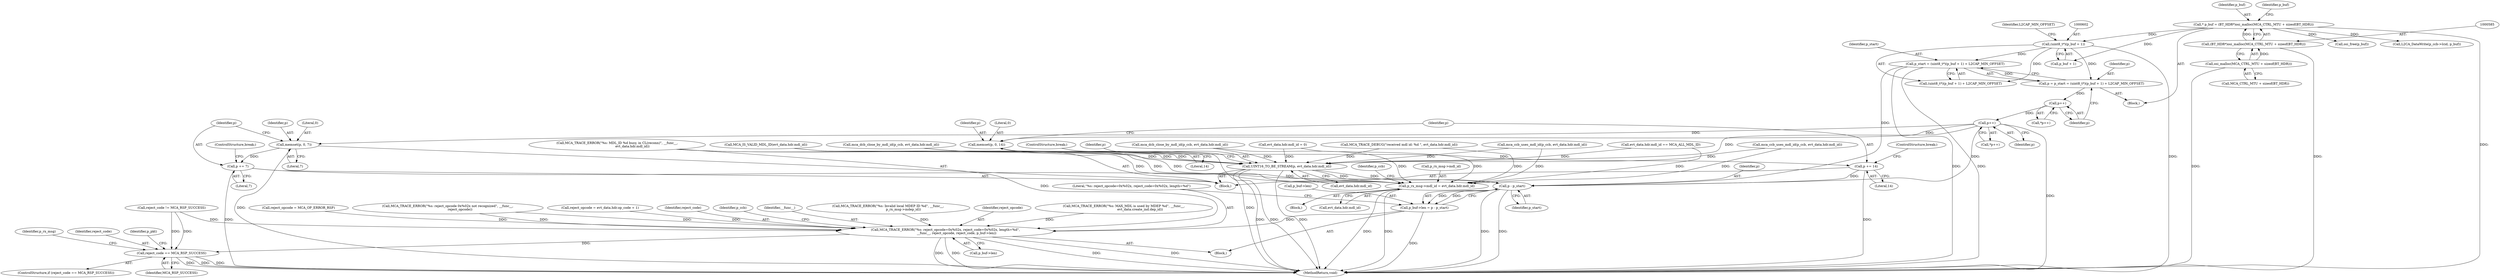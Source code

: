 digraph "0_Android_5216e6120160b28d76e9ee4dff9995e772647511@pointer" {
"1000614" [label="(Call,p++)"];
"1000609" [label="(Call,p++)"];
"1000596" [label="(Call,p = p_start = (uint8_t*)(p_buf + 1) + L2CAP_MIN_OFFSET)"];
"1000598" [label="(Call,p_start = (uint8_t*)(p_buf + 1) + L2CAP_MIN_OFFSET)"];
"1000601" [label="(Call,(uint8_t*)(p_buf + 1))"];
"1000582" [label="(Call,* p_buf = (BT_HDR*)osi_malloc(MCA_CTRL_MTU + sizeof(BT_HDR)))"];
"1000584" [label="(Call,(BT_HDR*)osi_malloc(MCA_CTRL_MTU + sizeof(BT_HDR)))"];
"1000586" [label="(Call,osi_malloc(MCA_CTRL_MTU + sizeof(BT_HDR)))"];
"1000629" [label="(Call,UINT16_TO_BE_STREAM(p, evt_data.hdr.mdl_id))"];
"1000671" [label="(Call,p - p_start)"];
"1000667" [label="(Call,p_buf->len = p - p_start)"];
"1000674" [label="(Call,MCA_TRACE_ERROR(\"%s: reject_opcode=0x%02x, reject_code=0x%02x, length=%d\",\n                      __func__, reject_opcode, reject_code, p_buf->len))"];
"1000692" [label="(Call,reject_code == MCA_RSP_SUCCESS)"];
"1000705" [label="(Call,p_rx_msg->mdl_id = evt_data.hdr.mdl_id)"];
"1000638" [label="(Call,memset(p, 0, 7))"];
"1000642" [label="(Call,p += 7)"];
"1000647" [label="(Call,memset(p, 0, 14))"];
"1000651" [label="(Call,p += 14)"];
"1000649" [label="(Literal,0)"];
"1000638" [label="(Call,memset(p, 0, 7))"];
"1000693" [label="(Identifier,reject_code)"];
"1000672" [label="(Identifier,p)"];
"1000606" [label="(Identifier,L2CAP_MIN_OFFSET)"];
"1000689" [label="(Call,osi_free(p_buf))"];
"1000640" [label="(Literal,0)"];
"1000537" [label="(Call,MCA_TRACE_ERROR(\"%s: MDL_ID %d busy, in CL(reconn)\", __func__,\n                              evt_data.hdr.mdl_id))"];
"1000674" [label="(Call,MCA_TRACE_ERROR(\"%s: reject_opcode=0x%02x, reject_code=0x%02x, length=%d\",\n                      __func__, reject_opcode, reject_code, p_buf->len))"];
"1000608" [label="(Call,*p++)"];
"1000645" [label="(ControlStructure,break;)"];
"1000636" [label="(ControlStructure,break;)"];
"1000647" [label="(Call,memset(p, 0, 14))"];
"1000601" [label="(Call,(uint8_t*)(p_buf + 1))"];
"1000668" [label="(Call,p_buf->len)"];
"1000584" [label="(Call,(BT_HDR*)osi_malloc(MCA_CTRL_MTU + sizeof(BT_HDR)))"];
"1000603" [label="(Call,p_buf + 1)"];
"1000181" [label="(Call,reject_opcode = evt_data.hdr.op_code + 1)"];
"1000600" [label="(Call,(uint8_t*)(p_buf + 1) + L2CAP_MIN_OFFSET)"];
"1000641" [label="(Literal,7)"];
"1000629" [label="(Call,UINT16_TO_BE_STREAM(p, evt_data.hdr.mdl_id))"];
"1000596" [label="(Call,p = p_start = (uint8_t*)(p_buf + 1) + L2CAP_MIN_OFFSET)"];
"1000678" [label="(Identifier,reject_code)"];
"1000716" [label="(Identifier,p_ccb)"];
"1000684" [label="(Identifier,p_ccb)"];
"1000643" [label="(Identifier,p)"];
"1000666" [label="(Block,)"];
"1000691" [label="(ControlStructure,if (reject_code == MCA_RSP_SUCCESS))"];
"1000676" [label="(Identifier,__func__)"];
"1000555" [label="(Call,mca_dcb_close_by_mdl_id(p_ccb, evt_data.hdr.mdl_id))"];
"1000609" [label="(Call,p++)"];
"1000474" [label="(Call,MCA_TRACE_ERROR(\"%s: Invalid local MDEP ID %d\", __func__,\n                              p_rx_msg->mdep_id))"];
"1000597" [label="(Identifier,p)"];
"1000529" [label="(Call,mca_ccb_uses_mdl_id(p_ccb, evt_data.hdr.mdl_id))"];
"1000610" [label="(Identifier,p)"];
"1000485" [label="(Call,mca_ccb_uses_mdl_id(p_ccb, evt_data.hdr.mdl_id))"];
"1000673" [label="(Identifier,p_start)"];
"1000654" [label="(ControlStructure,break;)"];
"1000639" [label="(Identifier,p)"];
"1000613" [label="(Call,*p++)"];
"1000376" [label="(Call,evt_data.hdr.mdl_id = 0)"];
"1000648" [label="(Identifier,p)"];
"1000677" [label="(Identifier,reject_opcode)"];
"1000515" [label="(Call,MCA_TRACE_ERROR(\"%s: MAX_MDL is used by MDEP %d\", __func__,\n                                evt_data.create_ind.dep_id))"];
"1000740" [label="(Identifier,p_pkt)"];
"1000587" [label="(Call,MCA_CTRL_MTU + sizeof(BT_HDR))"];
"1000682" [label="(Call,L2CA_DataWrite(p_ccb->lcid, p_buf))"];
"1000580" [label="(Block,)"];
"1000741" [label="(MethodReturn,void)"];
"1000706" [label="(Call,p_rx_msg->mdl_id)"];
"1000698" [label="(Identifier,p_rx_msg)"];
"1000373" [label="(Call,reject_opcode = MCA_OP_ERROR_RSP)"];
"1000667" [label="(Call,p_buf->len = p - p_start)"];
"1000705" [label="(Call,p_rx_msg->mdl_id = evt_data.hdr.mdl_id)"];
"1000583" [label="(Identifier,p_buf)"];
"1000586" [label="(Call,osi_malloc(MCA_CTRL_MTU + sizeof(BT_HDR)))"];
"1000598" [label="(Call,p_start = (uint8_t*)(p_buf + 1) + L2CAP_MIN_OFFSET)"];
"1000593" [label="(Identifier,p_buf)"];
"1000642" [label="(Call,p += 7)"];
"1000651" [label="(Call,p += 14)"];
"1000631" [label="(Call,evt_data.hdr.mdl_id)"];
"1000695" [label="(Block,)"];
"1000614" [label="(Call,p++)"];
"1000404" [label="(Call,MCA_IS_VALID_MDL_ID(evt_data.hdr.mdl_id))"];
"1000656" [label="(Call,MCA_TRACE_ERROR(\"%s: reject_opcode 0x%02x not recognized\", __func__,\n                        reject_opcode))"];
"1000652" [label="(Identifier,p)"];
"1000599" [label="(Identifier,p_start)"];
"1000644" [label="(Literal,7)"];
"1000495" [label="(Call,mca_dcb_close_by_mdl_id(p_ccb, evt_data.hdr.mdl_id))"];
"1000190" [label="(Call,MCA_TRACE_DEBUG(\"received mdl id: %d \", evt_data.hdr.mdl_id))"];
"1000671" [label="(Call,p - p_start)"];
"1000650" [label="(Literal,14)"];
"1000709" [label="(Call,evt_data.hdr.mdl_id)"];
"1000694" [label="(Identifier,MCA_RSP_SUCCESS)"];
"1000692" [label="(Call,reject_code == MCA_RSP_SUCCESS)"];
"1000623" [label="(Block,)"];
"1000630" [label="(Identifier,p)"];
"1000615" [label="(Identifier,p)"];
"1000679" [label="(Call,p_buf->len)"];
"1000675" [label="(Literal,\"%s: reject_opcode=0x%02x, reject_code=0x%02x, length=%d\")"];
"1000653" [label="(Literal,14)"];
"1000582" [label="(Call,* p_buf = (BT_HDR*)osi_malloc(MCA_CTRL_MTU + sizeof(BT_HDR)))"];
"1000569" [label="(Call,reject_code != MCA_RSP_SUCCESS)"];
"1000411" [label="(Call,evt_data.hdr.mdl_id == MCA_ALL_MDL_ID)"];
"1000614" -> "1000613"  [label="AST: "];
"1000614" -> "1000615"  [label="CFG: "];
"1000615" -> "1000614"  [label="AST: "];
"1000613" -> "1000614"  [label="CFG: "];
"1000614" -> "1000741"  [label="DDG: "];
"1000609" -> "1000614"  [label="DDG: "];
"1000614" -> "1000629"  [label="DDG: "];
"1000614" -> "1000638"  [label="DDG: "];
"1000614" -> "1000647"  [label="DDG: "];
"1000614" -> "1000671"  [label="DDG: "];
"1000609" -> "1000608"  [label="AST: "];
"1000609" -> "1000610"  [label="CFG: "];
"1000610" -> "1000609"  [label="AST: "];
"1000608" -> "1000609"  [label="CFG: "];
"1000596" -> "1000609"  [label="DDG: "];
"1000596" -> "1000580"  [label="AST: "];
"1000596" -> "1000598"  [label="CFG: "];
"1000597" -> "1000596"  [label="AST: "];
"1000598" -> "1000596"  [label="AST: "];
"1000610" -> "1000596"  [label="CFG: "];
"1000598" -> "1000596"  [label="DDG: "];
"1000601" -> "1000596"  [label="DDG: "];
"1000598" -> "1000600"  [label="CFG: "];
"1000599" -> "1000598"  [label="AST: "];
"1000600" -> "1000598"  [label="AST: "];
"1000598" -> "1000741"  [label="DDG: "];
"1000598" -> "1000741"  [label="DDG: "];
"1000601" -> "1000598"  [label="DDG: "];
"1000598" -> "1000671"  [label="DDG: "];
"1000601" -> "1000600"  [label="AST: "];
"1000601" -> "1000603"  [label="CFG: "];
"1000602" -> "1000601"  [label="AST: "];
"1000603" -> "1000601"  [label="AST: "];
"1000606" -> "1000601"  [label="CFG: "];
"1000601" -> "1000741"  [label="DDG: "];
"1000601" -> "1000600"  [label="DDG: "];
"1000582" -> "1000601"  [label="DDG: "];
"1000582" -> "1000580"  [label="AST: "];
"1000582" -> "1000584"  [label="CFG: "];
"1000583" -> "1000582"  [label="AST: "];
"1000584" -> "1000582"  [label="AST: "];
"1000593" -> "1000582"  [label="CFG: "];
"1000582" -> "1000741"  [label="DDG: "];
"1000584" -> "1000582"  [label="DDG: "];
"1000582" -> "1000603"  [label="DDG: "];
"1000582" -> "1000682"  [label="DDG: "];
"1000582" -> "1000689"  [label="DDG: "];
"1000584" -> "1000586"  [label="CFG: "];
"1000585" -> "1000584"  [label="AST: "];
"1000586" -> "1000584"  [label="AST: "];
"1000584" -> "1000741"  [label="DDG: "];
"1000586" -> "1000584"  [label="DDG: "];
"1000586" -> "1000587"  [label="CFG: "];
"1000587" -> "1000586"  [label="AST: "];
"1000586" -> "1000741"  [label="DDG: "];
"1000629" -> "1000623"  [label="AST: "];
"1000629" -> "1000631"  [label="CFG: "];
"1000630" -> "1000629"  [label="AST: "];
"1000631" -> "1000629"  [label="AST: "];
"1000636" -> "1000629"  [label="CFG: "];
"1000629" -> "1000741"  [label="DDG: "];
"1000629" -> "1000741"  [label="DDG: "];
"1000629" -> "1000741"  [label="DDG: "];
"1000537" -> "1000629"  [label="DDG: "];
"1000376" -> "1000629"  [label="DDG: "];
"1000404" -> "1000629"  [label="DDG: "];
"1000529" -> "1000629"  [label="DDG: "];
"1000495" -> "1000629"  [label="DDG: "];
"1000411" -> "1000629"  [label="DDG: "];
"1000555" -> "1000629"  [label="DDG: "];
"1000485" -> "1000629"  [label="DDG: "];
"1000190" -> "1000629"  [label="DDG: "];
"1000629" -> "1000671"  [label="DDG: "];
"1000629" -> "1000705"  [label="DDG: "];
"1000671" -> "1000667"  [label="AST: "];
"1000671" -> "1000673"  [label="CFG: "];
"1000672" -> "1000671"  [label="AST: "];
"1000673" -> "1000671"  [label="AST: "];
"1000667" -> "1000671"  [label="CFG: "];
"1000671" -> "1000741"  [label="DDG: "];
"1000671" -> "1000741"  [label="DDG: "];
"1000671" -> "1000667"  [label="DDG: "];
"1000671" -> "1000667"  [label="DDG: "];
"1000642" -> "1000671"  [label="DDG: "];
"1000651" -> "1000671"  [label="DDG: "];
"1000667" -> "1000666"  [label="AST: "];
"1000668" -> "1000667"  [label="AST: "];
"1000675" -> "1000667"  [label="CFG: "];
"1000667" -> "1000741"  [label="DDG: "];
"1000667" -> "1000674"  [label="DDG: "];
"1000674" -> "1000666"  [label="AST: "];
"1000674" -> "1000679"  [label="CFG: "];
"1000675" -> "1000674"  [label="AST: "];
"1000676" -> "1000674"  [label="AST: "];
"1000677" -> "1000674"  [label="AST: "];
"1000678" -> "1000674"  [label="AST: "];
"1000679" -> "1000674"  [label="AST: "];
"1000684" -> "1000674"  [label="CFG: "];
"1000674" -> "1000741"  [label="DDG: "];
"1000674" -> "1000741"  [label="DDG: "];
"1000674" -> "1000741"  [label="DDG: "];
"1000674" -> "1000741"  [label="DDG: "];
"1000474" -> "1000674"  [label="DDG: "];
"1000656" -> "1000674"  [label="DDG: "];
"1000656" -> "1000674"  [label="DDG: "];
"1000537" -> "1000674"  [label="DDG: "];
"1000515" -> "1000674"  [label="DDG: "];
"1000181" -> "1000674"  [label="DDG: "];
"1000373" -> "1000674"  [label="DDG: "];
"1000569" -> "1000674"  [label="DDG: "];
"1000674" -> "1000692"  [label="DDG: "];
"1000692" -> "1000691"  [label="AST: "];
"1000692" -> "1000694"  [label="CFG: "];
"1000693" -> "1000692"  [label="AST: "];
"1000694" -> "1000692"  [label="AST: "];
"1000698" -> "1000692"  [label="CFG: "];
"1000740" -> "1000692"  [label="CFG: "];
"1000692" -> "1000741"  [label="DDG: "];
"1000692" -> "1000741"  [label="DDG: "];
"1000692" -> "1000741"  [label="DDG: "];
"1000569" -> "1000692"  [label="DDG: "];
"1000569" -> "1000692"  [label="DDG: "];
"1000705" -> "1000695"  [label="AST: "];
"1000705" -> "1000709"  [label="CFG: "];
"1000706" -> "1000705"  [label="AST: "];
"1000709" -> "1000705"  [label="AST: "];
"1000716" -> "1000705"  [label="CFG: "];
"1000705" -> "1000741"  [label="DDG: "];
"1000705" -> "1000741"  [label="DDG: "];
"1000537" -> "1000705"  [label="DDG: "];
"1000376" -> "1000705"  [label="DDG: "];
"1000404" -> "1000705"  [label="DDG: "];
"1000495" -> "1000705"  [label="DDG: "];
"1000411" -> "1000705"  [label="DDG: "];
"1000555" -> "1000705"  [label="DDG: "];
"1000529" -> "1000705"  [label="DDG: "];
"1000485" -> "1000705"  [label="DDG: "];
"1000190" -> "1000705"  [label="DDG: "];
"1000638" -> "1000623"  [label="AST: "];
"1000638" -> "1000641"  [label="CFG: "];
"1000639" -> "1000638"  [label="AST: "];
"1000640" -> "1000638"  [label="AST: "];
"1000641" -> "1000638"  [label="AST: "];
"1000643" -> "1000638"  [label="CFG: "];
"1000638" -> "1000741"  [label="DDG: "];
"1000638" -> "1000642"  [label="DDG: "];
"1000642" -> "1000623"  [label="AST: "];
"1000642" -> "1000644"  [label="CFG: "];
"1000643" -> "1000642"  [label="AST: "];
"1000644" -> "1000642"  [label="AST: "];
"1000645" -> "1000642"  [label="CFG: "];
"1000642" -> "1000741"  [label="DDG: "];
"1000647" -> "1000623"  [label="AST: "];
"1000647" -> "1000650"  [label="CFG: "];
"1000648" -> "1000647"  [label="AST: "];
"1000649" -> "1000647"  [label="AST: "];
"1000650" -> "1000647"  [label="AST: "];
"1000652" -> "1000647"  [label="CFG: "];
"1000647" -> "1000741"  [label="DDG: "];
"1000647" -> "1000651"  [label="DDG: "];
"1000651" -> "1000623"  [label="AST: "];
"1000651" -> "1000653"  [label="CFG: "];
"1000652" -> "1000651"  [label="AST: "];
"1000653" -> "1000651"  [label="AST: "];
"1000654" -> "1000651"  [label="CFG: "];
"1000651" -> "1000741"  [label="DDG: "];
}
